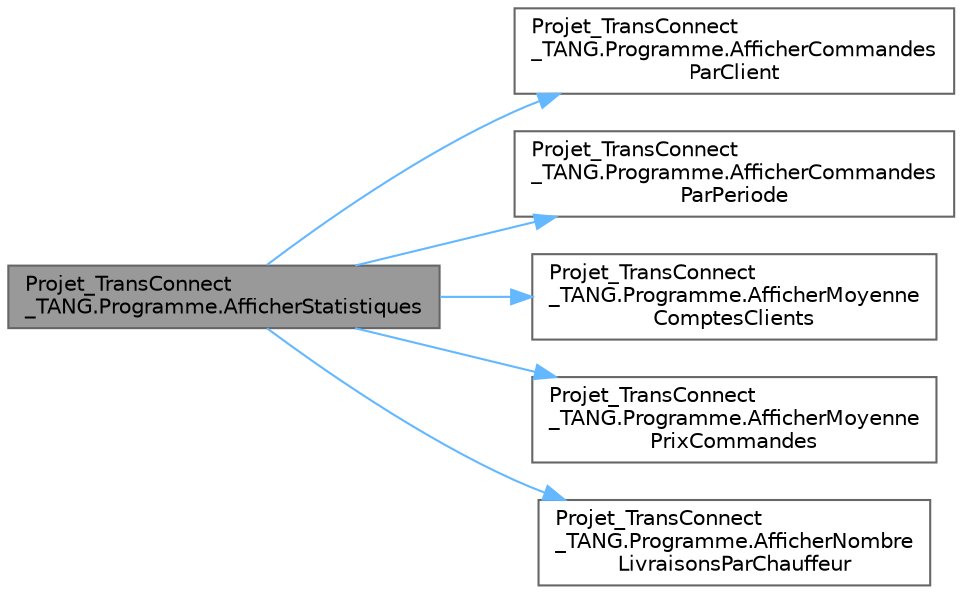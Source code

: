 digraph "Projet_TransConnect_TANG.Programme.AfficherStatistiques"
{
 // LATEX_PDF_SIZE
  bgcolor="transparent";
  edge [fontname=Helvetica,fontsize=10,labelfontname=Helvetica,labelfontsize=10];
  node [fontname=Helvetica,fontsize=10,shape=box,height=0.2,width=0.4];
  rankdir="LR";
  Node1 [id="Node000001",label="Projet_TransConnect\l_TANG.Programme.AfficherStatistiques",height=0.2,width=0.4,color="gray40", fillcolor="grey60", style="filled", fontcolor="black",tooltip="Menu pour afficher les statistiques."];
  Node1 -> Node2 [id="edge1_Node000001_Node000002",color="steelblue1",style="solid",tooltip=" "];
  Node2 [id="Node000002",label="Projet_TransConnect\l_TANG.Programme.AfficherCommandes\lParClient",height=0.2,width=0.4,color="grey40", fillcolor="white", style="filled",URL="$class_projet___trans_connect___t_a_n_g_1_1_programme.html#a06867a4114d9489cb3e55c4d996a1697",tooltip="Affiche les commandes pour un client spécifique."];
  Node1 -> Node3 [id="edge2_Node000001_Node000003",color="steelblue1",style="solid",tooltip=" "];
  Node3 [id="Node000003",label="Projet_TransConnect\l_TANG.Programme.AfficherCommandes\lParPeriode",height=0.2,width=0.4,color="grey40", fillcolor="white", style="filled",URL="$class_projet___trans_connect___t_a_n_g_1_1_programme.html#a5a3fd29594ea7ba4f1edc9102d19c686",tooltip="Affiche les commandes effectuées pendant une période donnée."];
  Node1 -> Node4 [id="edge3_Node000001_Node000004",color="steelblue1",style="solid",tooltip=" "];
  Node4 [id="Node000004",label="Projet_TransConnect\l_TANG.Programme.AfficherMoyenne\lComptesClients",height=0.2,width=0.4,color="grey40", fillcolor="white", style="filled",URL="$class_projet___trans_connect___t_a_n_g_1_1_programme.html#a3cfe4ab0cddd8b6c720e6c1b1bf15cfc",tooltip="Affiche la moyenne des montants des comptes clients."];
  Node1 -> Node5 [id="edge4_Node000001_Node000005",color="steelblue1",style="solid",tooltip=" "];
  Node5 [id="Node000005",label="Projet_TransConnect\l_TANG.Programme.AfficherMoyenne\lPrixCommandes",height=0.2,width=0.4,color="grey40", fillcolor="white", style="filled",URL="$class_projet___trans_connect___t_a_n_g_1_1_programme.html#a6f960e679cb8f772074b2f7a9944f37e",tooltip="Affiche la moyenne des prix des commandes."];
  Node1 -> Node6 [id="edge5_Node000001_Node000006",color="steelblue1",style="solid",tooltip=" "];
  Node6 [id="Node000006",label="Projet_TransConnect\l_TANG.Programme.AfficherNombre\lLivraisonsParChauffeur",height=0.2,width=0.4,color="grey40", fillcolor="white", style="filled",URL="$class_projet___trans_connect___t_a_n_g_1_1_programme.html#ab63a78cd191e78aa1d30733bf30d760d",tooltip="Affiche le nombre de livraisons effectuées par chaque chauffeur."];
}
